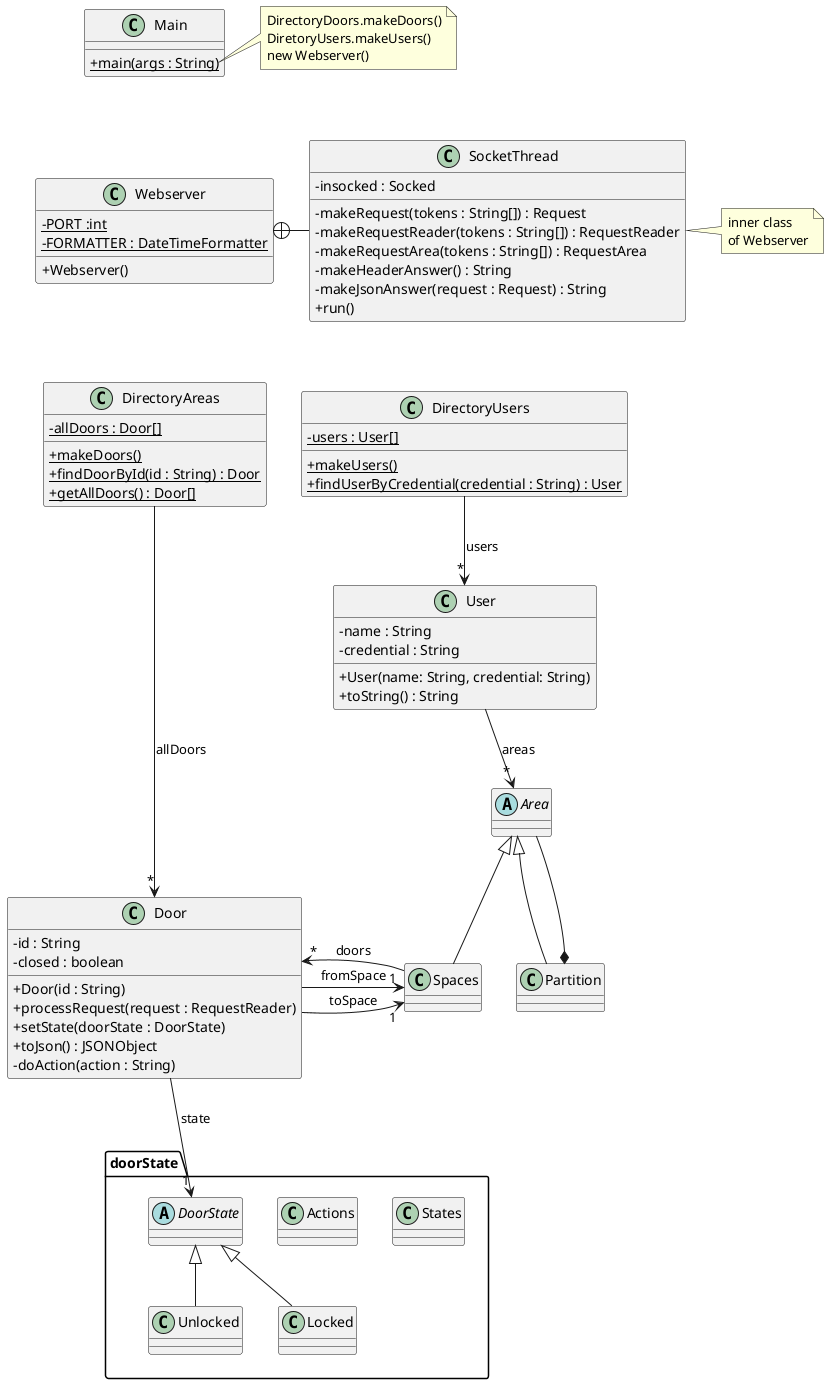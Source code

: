 @startuml
'https://plantuml.com/class-diagram
skinparam classAttributeIconSize 0

class Webserver {
- {static} PORT :int
- {static} FORMATTER : DateTimeFormatter
+ Webserver()
}

class SocketThread {
- insocked : Socked
- makeRequest(tokens : String[]) : Request
- makeRequestReader(tokens : String[]) : RequestReader
- makeRequestArea(tokens : String[]) : RequestArea
- makeHeaderAnswer() : String
- makeJsonAnswer(request : Request) : String
+ run()
}

Webserver +-right- SocketThread

note right of SocketThread
inner class
of Webserver
end note

class DirectoryAreas {
- {static} allDoors : Door[]
+ {static} makeDoors()
+ {static} findDoorById(id : String) : Door
+ {static} getAllDoors() : Door[]
}

DirectoryAreas --> "*" Door : "allDoors"

class DirectoryUsers {
- {static} users : User[]
+ {static} makeUsers()
+ {static} findUserByCredential(credential : String) : User
}

DirectoryUsers --> "*" User : "users"

class Door {
- id : String
- closed : boolean
+ Door(id : String)
+ processRequest(request : RequestReader)
+ setState(doorState : DoorState)
+ toJson() : JSONObject
'+ toString() : String
'+ isClosed() :boolean
'+ setClosed(b : boolean)
'+ getStateName() : String
- doAction(action : String)
}


class User {
- name : String
- credential : String
+ User(name: String, credential: String)
+ toString() : String
}


class Main {
+ {static} main(args : String)
}

note right of Main::main
DirectoryDoors.makeDoors()
DiretoryUsers.makeUsers()
new Webserver()
end note

package doorState <<Folder>> {
    class States {

    }

    class Actions {

    }
    abstract class DoorState {

    }

    class Unlocked extends DoorState {

    }

    class Locked extends DoorState {

    }
}
Door --> "1" DoorState : "state"


abstract class Area {

}

class Spaces extends Area{

}

class Partition extends Area{

}

Area --* Partition
User --> "*" Area : "areas"
Spaces --> "*" Door : "doors"
Door --> "1" Spaces : "fromSpace"
Door --> "1" Spaces : "toSpace"


Main -[hidden]down- Webserver
Webserver -[hidden]down- DirectoryAreas
DirectoryAreas -[hidden]right- DirectoryUsers
Door -[hidden]down- doorState
Spaces -[hidden]right- Partition
User -[hidden]right- Door
Spaces -[hidden]left- Door

@enduml
